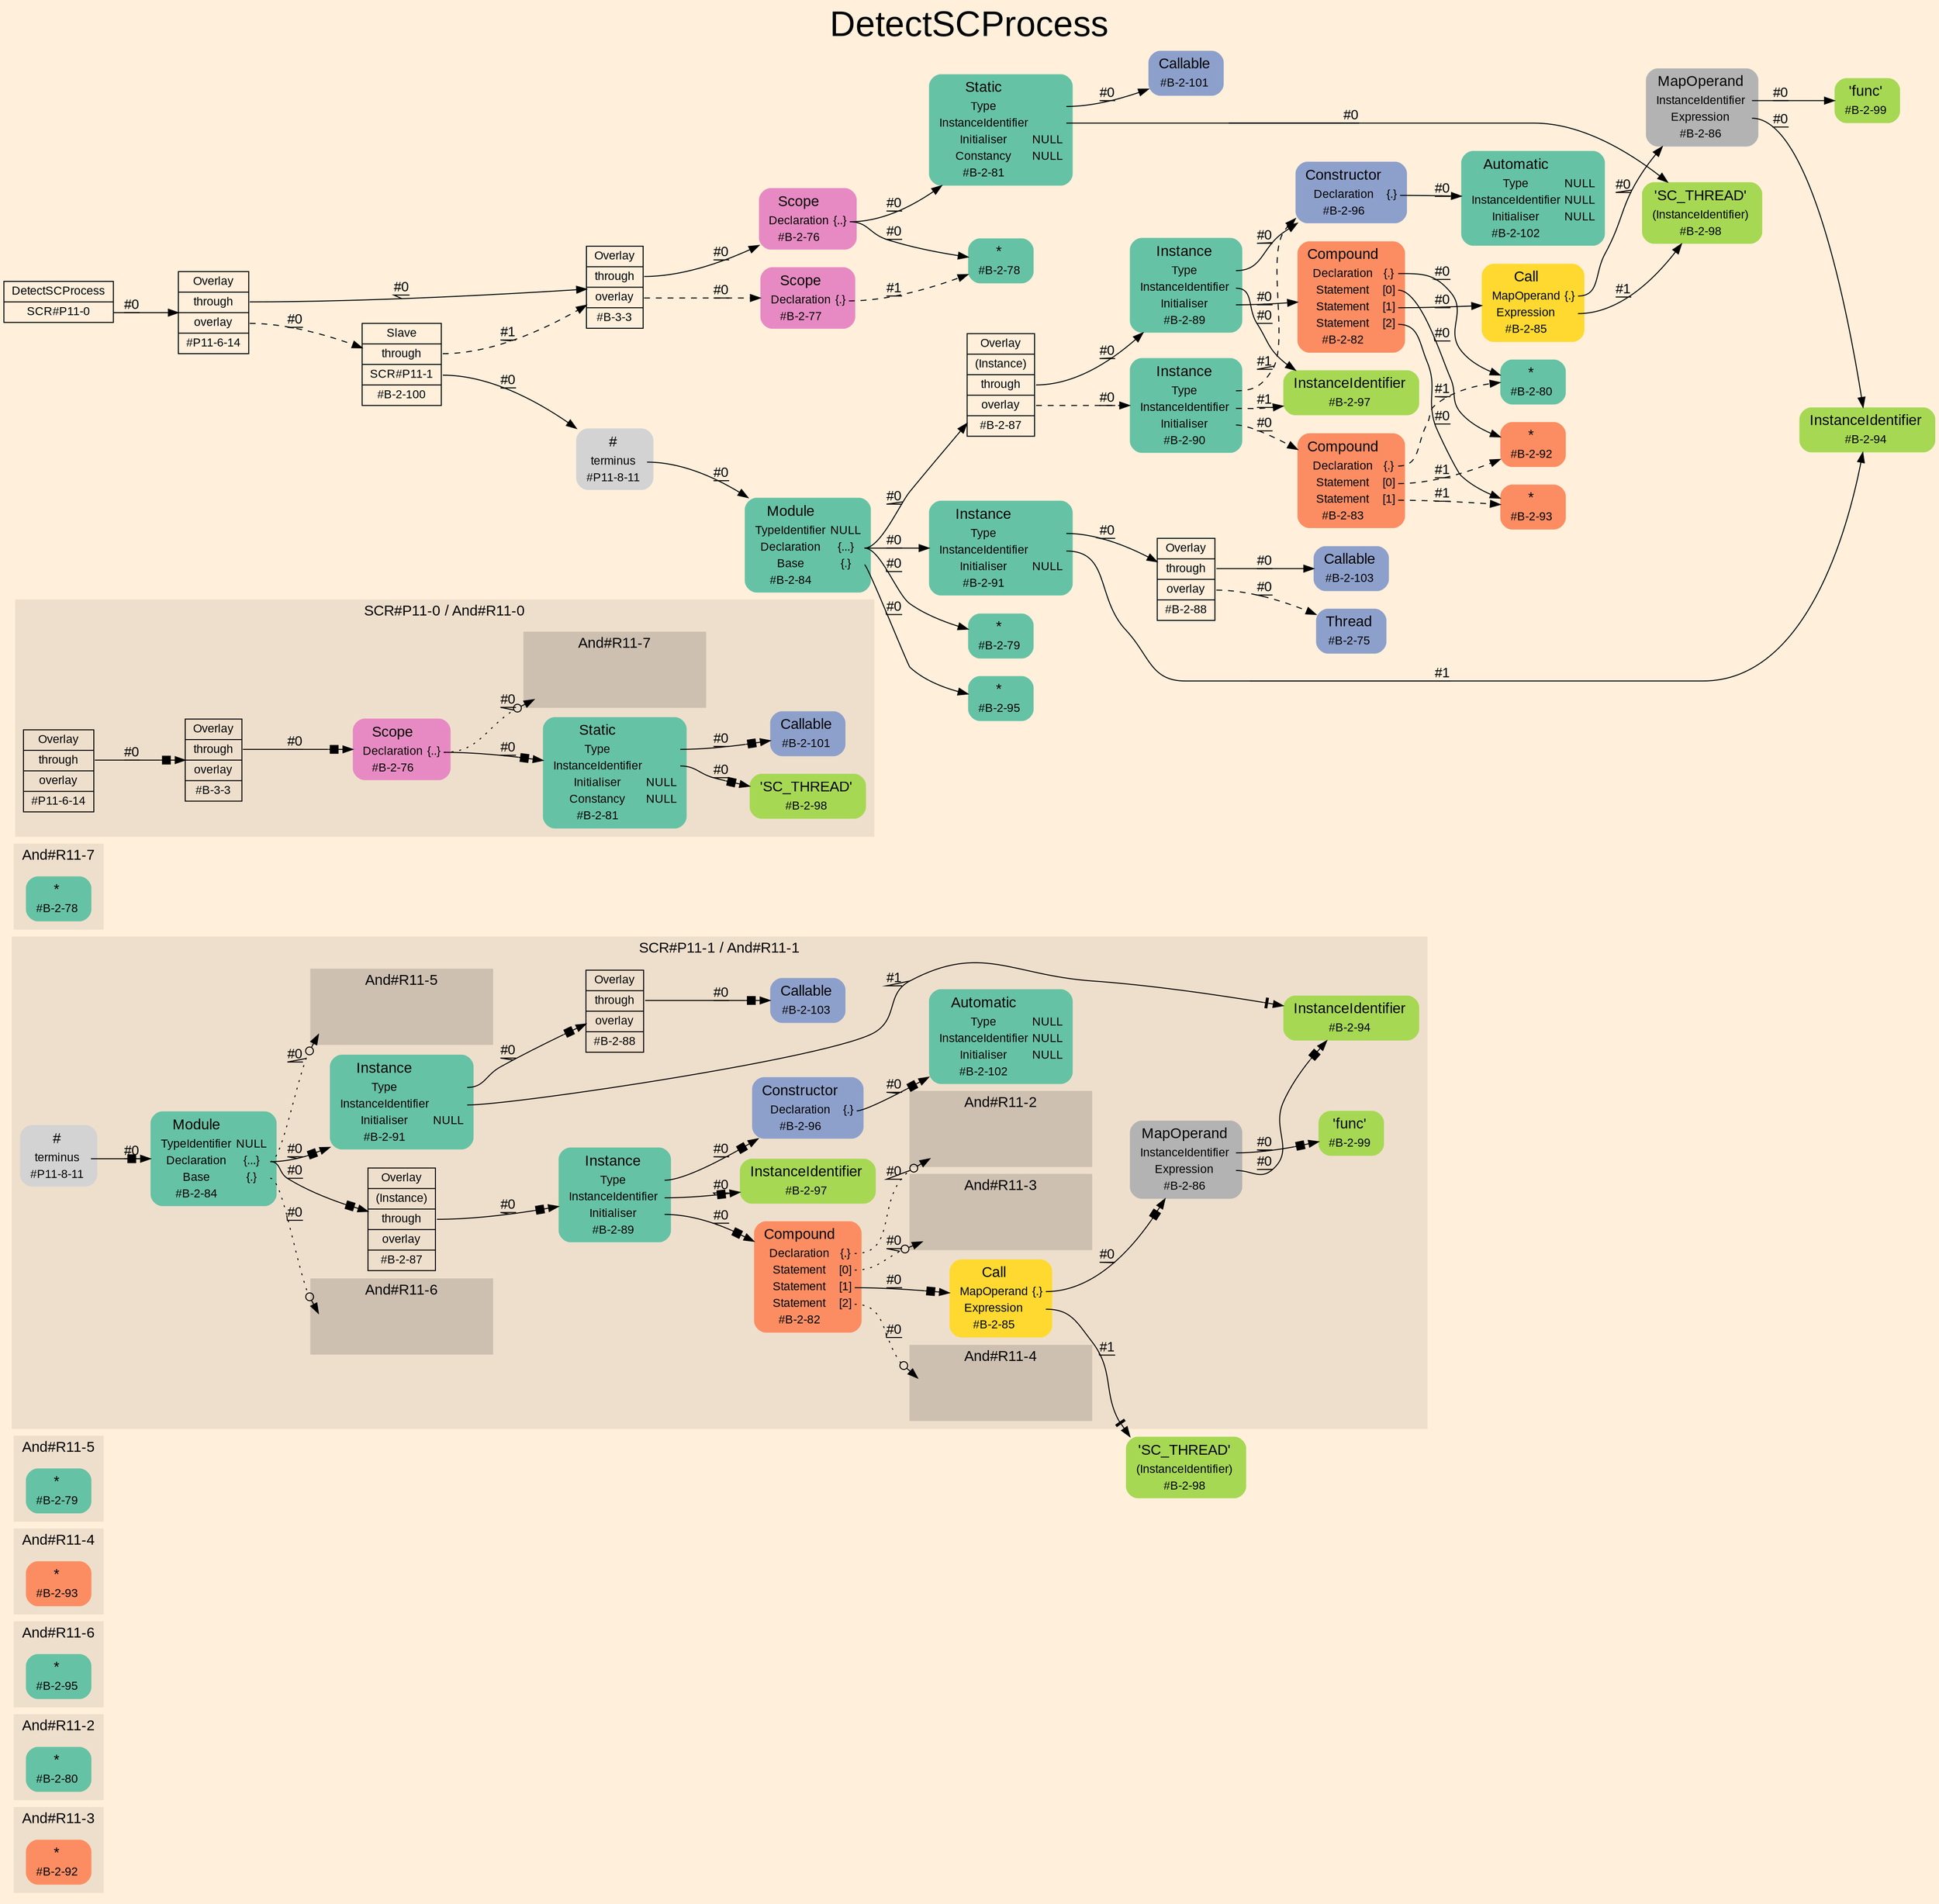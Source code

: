digraph "DetectSCProcess" {
label = "DetectSCProcess"
labelloc = t
fontsize = "36"
graph [
    rankdir = "LR"
    ranksep = 0.3
    bgcolor = antiquewhite1
    color = black
    fontcolor = black
    fontname = "Arial"
];
node [
    fontname = "Arial"
];
edge [
    fontname = "Arial"
];

// -------------------- figure And#R11-3 --------------------
subgraph "clusterAnd#R11-3" {
    label = "And#R11-3"
    style = "filled"
    color = antiquewhite2
    fontsize = "15"
    "And#R11-3 / #B-2-92" [
        shape = "plaintext"
        fillcolor = "/set28/2"
        label = <<TABLE BORDER="0" CELLBORDER="0" CELLSPACING="0">
         <TR><TD><FONT POINT-SIZE="15.0">*</FONT></TD><TD></TD></TR>
         <TR><TD>#B-2-92</TD><TD PORT="port0"></TD></TR>
        </TABLE>>
        style = "rounded,filled"
        fontsize = "12"
    ];
    
}


// -------------------- figure And#R11-2 --------------------
subgraph "clusterAnd#R11-2" {
    label = "And#R11-2"
    style = "filled"
    color = antiquewhite2
    fontsize = "15"
    "And#R11-2 / #B-2-80" [
        shape = "plaintext"
        fillcolor = "/set28/1"
        label = <<TABLE BORDER="0" CELLBORDER="0" CELLSPACING="0">
         <TR><TD><FONT POINT-SIZE="15.0">*</FONT></TD><TD></TD></TR>
         <TR><TD>#B-2-80</TD><TD PORT="port0"></TD></TR>
        </TABLE>>
        style = "rounded,filled"
        fontsize = "12"
    ];
    
}


// -------------------- figure And#R11-6 --------------------
subgraph "clusterAnd#R11-6" {
    label = "And#R11-6"
    style = "filled"
    color = antiquewhite2
    fontsize = "15"
    "And#R11-6 / #B-2-95" [
        shape = "plaintext"
        fillcolor = "/set28/1"
        label = <<TABLE BORDER="0" CELLBORDER="0" CELLSPACING="0">
         <TR><TD><FONT POINT-SIZE="15.0">*</FONT></TD><TD></TD></TR>
         <TR><TD>#B-2-95</TD><TD PORT="port0"></TD></TR>
        </TABLE>>
        style = "rounded,filled"
        fontsize = "12"
    ];
    
}


// -------------------- figure And#R11-4 --------------------
subgraph "clusterAnd#R11-4" {
    label = "And#R11-4"
    style = "filled"
    color = antiquewhite2
    fontsize = "15"
    "And#R11-4 / #B-2-93" [
        shape = "plaintext"
        fillcolor = "/set28/2"
        label = <<TABLE BORDER="0" CELLBORDER="0" CELLSPACING="0">
         <TR><TD><FONT POINT-SIZE="15.0">*</FONT></TD><TD></TD></TR>
         <TR><TD>#B-2-93</TD><TD PORT="port0"></TD></TR>
        </TABLE>>
        style = "rounded,filled"
        fontsize = "12"
    ];
    
}


// -------------------- figure And#R11-5 --------------------
subgraph "clusterAnd#R11-5" {
    label = "And#R11-5"
    style = "filled"
    color = antiquewhite2
    fontsize = "15"
    "And#R11-5 / #B-2-79" [
        shape = "plaintext"
        fillcolor = "/set28/1"
        label = <<TABLE BORDER="0" CELLBORDER="0" CELLSPACING="0">
         <TR><TD><FONT POINT-SIZE="15.0">*</FONT></TD><TD></TD></TR>
         <TR><TD>#B-2-79</TD><TD PORT="port0"></TD></TR>
        </TABLE>>
        style = "rounded,filled"
        fontsize = "12"
    ];
    
}


// -------------------- figure And#R11-1 --------------------
"And#R11-1 / #B-2-98" [
    shape = "plaintext"
    fillcolor = "/set28/5"
    label = <<TABLE BORDER="0" CELLBORDER="0" CELLSPACING="0">
     <TR><TD><FONT POINT-SIZE="15.0">'SC_THREAD'</FONT></TD><TD></TD></TR>
     <TR><TD>(InstanceIdentifier)</TD><TD PORT="port0"></TD></TR>
     <TR><TD>#B-2-98</TD><TD PORT="port1"></TD></TR>
    </TABLE>>
    style = "rounded,filled"
    fontsize = "12"
];

subgraph "clusterAnd#R11-1" {
    label = "SCR#P11-1 / And#R11-1"
    style = "filled"
    color = antiquewhite2
    fontsize = "15"
    "And#R11-1 / #B-2-103" [
        shape = "plaintext"
        fillcolor = "/set28/3"
        label = <<TABLE BORDER="0" CELLBORDER="0" CELLSPACING="0">
         <TR><TD><FONT POINT-SIZE="15.0">Callable</FONT></TD><TD></TD></TR>
         <TR><TD>#B-2-103</TD><TD PORT="port0"></TD></TR>
        </TABLE>>
        style = "rounded,filled"
        fontsize = "12"
    ];
    
    "And#R11-1 / #B-2-94" [
        shape = "plaintext"
        fillcolor = "/set28/5"
        label = <<TABLE BORDER="0" CELLBORDER="0" CELLSPACING="0">
         <TR><TD><FONT POINT-SIZE="15.0">InstanceIdentifier</FONT></TD><TD></TD></TR>
         <TR><TD>#B-2-94</TD><TD PORT="port0"></TD></TR>
        </TABLE>>
        style = "rounded,filled"
        fontsize = "12"
    ];
    
    "And#R11-1 / #B-2-96" [
        shape = "plaintext"
        fillcolor = "/set28/3"
        label = <<TABLE BORDER="0" CELLBORDER="0" CELLSPACING="0">
         <TR><TD><FONT POINT-SIZE="15.0">Constructor</FONT></TD><TD></TD></TR>
         <TR><TD>Declaration</TD><TD PORT="port0">{.}</TD></TR>
         <TR><TD>#B-2-96</TD><TD PORT="port1"></TD></TR>
        </TABLE>>
        style = "rounded,filled"
        fontsize = "12"
    ];
    
    "And#R11-1 / #B-2-87" [
        shape = "record"
        fillcolor = antiquewhite2
        label = "<fixed> Overlay | <port0> (Instance) | <port1> through | <port2> overlay | <port3> #B-2-87"
        style = "filled"
        fontsize = "12"
        color = black
        fontcolor = black
    ];
    
    "And#R11-1 / #B-2-99" [
        shape = "plaintext"
        fillcolor = "/set28/5"
        label = <<TABLE BORDER="0" CELLBORDER="0" CELLSPACING="0">
         <TR><TD><FONT POINT-SIZE="15.0">'func'</FONT></TD><TD></TD></TR>
         <TR><TD>#B-2-99</TD><TD PORT="port0"></TD></TR>
        </TABLE>>
        style = "rounded,filled"
        fontsize = "12"
    ];
    
    "And#R11-1 / #B-2-85" [
        shape = "plaintext"
        fillcolor = "/set28/6"
        label = <<TABLE BORDER="0" CELLBORDER="0" CELLSPACING="0">
         <TR><TD><FONT POINT-SIZE="15.0">Call</FONT></TD><TD></TD></TR>
         <TR><TD>MapOperand</TD><TD PORT="port0">{.}</TD></TR>
         <TR><TD>Expression</TD><TD PORT="port1"></TD></TR>
         <TR><TD>#B-2-85</TD><TD PORT="port2"></TD></TR>
        </TABLE>>
        style = "rounded,filled"
        fontsize = "12"
    ];
    
    "And#R11-1 / #P11-8-11" [
        shape = "plaintext"
        label = <<TABLE BORDER="0" CELLBORDER="0" CELLSPACING="0">
         <TR><TD><FONT POINT-SIZE="15.0">#</FONT></TD><TD></TD></TR>
         <TR><TD>terminus</TD><TD PORT="port0"></TD></TR>
         <TR><TD>#P11-8-11</TD><TD PORT="port1"></TD></TR>
        </TABLE>>
        style = "rounded,filled"
        fontsize = "12"
    ];
    
    "And#R11-1 / #B-2-89" [
        shape = "plaintext"
        fillcolor = "/set28/1"
        label = <<TABLE BORDER="0" CELLBORDER="0" CELLSPACING="0">
         <TR><TD><FONT POINT-SIZE="15.0">Instance</FONT></TD><TD></TD></TR>
         <TR><TD>Type</TD><TD PORT="port0"></TD></TR>
         <TR><TD>InstanceIdentifier</TD><TD PORT="port1"></TD></TR>
         <TR><TD>Initialiser</TD><TD PORT="port2"></TD></TR>
         <TR><TD>#B-2-89</TD><TD PORT="port3"></TD></TR>
        </TABLE>>
        style = "rounded,filled"
        fontsize = "12"
    ];
    
    "And#R11-1 / #B-2-91" [
        shape = "plaintext"
        fillcolor = "/set28/1"
        label = <<TABLE BORDER="0" CELLBORDER="0" CELLSPACING="0">
         <TR><TD><FONT POINT-SIZE="15.0">Instance</FONT></TD><TD></TD></TR>
         <TR><TD>Type</TD><TD PORT="port0"></TD></TR>
         <TR><TD>InstanceIdentifier</TD><TD PORT="port1"></TD></TR>
         <TR><TD>Initialiser</TD><TD PORT="port2">NULL</TD></TR>
         <TR><TD>#B-2-91</TD><TD PORT="port3"></TD></TR>
        </TABLE>>
        style = "rounded,filled"
        fontsize = "12"
    ];
    
    "And#R11-1 / #B-2-97" [
        shape = "plaintext"
        fillcolor = "/set28/5"
        label = <<TABLE BORDER="0" CELLBORDER="0" CELLSPACING="0">
         <TR><TD><FONT POINT-SIZE="15.0">InstanceIdentifier</FONT></TD><TD></TD></TR>
         <TR><TD>#B-2-97</TD><TD PORT="port0"></TD></TR>
        </TABLE>>
        style = "rounded,filled"
        fontsize = "12"
    ];
    
    "And#R11-1 / #B-2-102" [
        shape = "plaintext"
        fillcolor = "/set28/1"
        label = <<TABLE BORDER="0" CELLBORDER="0" CELLSPACING="0">
         <TR><TD><FONT POINT-SIZE="15.0">Automatic</FONT></TD><TD></TD></TR>
         <TR><TD>Type</TD><TD PORT="port0">NULL</TD></TR>
         <TR><TD>InstanceIdentifier</TD><TD PORT="port1">NULL</TD></TR>
         <TR><TD>Initialiser</TD><TD PORT="port2">NULL</TD></TR>
         <TR><TD>#B-2-102</TD><TD PORT="port3"></TD></TR>
        </TABLE>>
        style = "rounded,filled"
        fontsize = "12"
    ];
    
    "And#R11-1 / #B-2-88" [
        shape = "record"
        fillcolor = antiquewhite2
        label = "<fixed> Overlay | <port0> through | <port1> overlay | <port2> #B-2-88"
        style = "filled"
        fontsize = "12"
        color = black
        fontcolor = black
    ];
    
    "And#R11-1 / #B-2-86" [
        shape = "plaintext"
        fillcolor = "/set28/8"
        label = <<TABLE BORDER="0" CELLBORDER="0" CELLSPACING="0">
         <TR><TD><FONT POINT-SIZE="15.0">MapOperand</FONT></TD><TD></TD></TR>
         <TR><TD>InstanceIdentifier</TD><TD PORT="port0"></TD></TR>
         <TR><TD>Expression</TD><TD PORT="port1"></TD></TR>
         <TR><TD>#B-2-86</TD><TD PORT="port2"></TD></TR>
        </TABLE>>
        style = "rounded,filled"
        fontsize = "12"
    ];
    
    "And#R11-1 / #B-2-84" [
        shape = "plaintext"
        fillcolor = "/set28/1"
        label = <<TABLE BORDER="0" CELLBORDER="0" CELLSPACING="0">
         <TR><TD><FONT POINT-SIZE="15.0">Module</FONT></TD><TD></TD></TR>
         <TR><TD>TypeIdentifier</TD><TD PORT="port0">NULL</TD></TR>
         <TR><TD>Declaration</TD><TD PORT="port1">{...}</TD></TR>
         <TR><TD>Base</TD><TD PORT="port2">{.}</TD></TR>
         <TR><TD>#B-2-84</TD><TD PORT="port3"></TD></TR>
        </TABLE>>
        style = "rounded,filled"
        fontsize = "12"
    ];
    
    "And#R11-1 / #B-2-82" [
        shape = "plaintext"
        fillcolor = "/set28/2"
        label = <<TABLE BORDER="0" CELLBORDER="0" CELLSPACING="0">
         <TR><TD><FONT POINT-SIZE="15.0">Compound</FONT></TD><TD></TD></TR>
         <TR><TD>Declaration</TD><TD PORT="port0">{.}</TD></TR>
         <TR><TD>Statement</TD><TD PORT="port1">[0]</TD></TR>
         <TR><TD>Statement</TD><TD PORT="port2">[1]</TD></TR>
         <TR><TD>Statement</TD><TD PORT="port3">[2]</TD></TR>
         <TR><TD>#B-2-82</TD><TD PORT="port4"></TD></TR>
        </TABLE>>
        style = "rounded,filled"
        fontsize = "12"
    ];
    
    subgraph "clusterAnd#R11-1 / And#R11-5" {
        label = "And#R11-5"
        style = "filled"
        color = antiquewhite3
        fontsize = "15"
        "And#R11-1 / #0 / #B-2-79" [
            shape = "none"
            style = "invisible"
        ];
        
    }
    
    subgraph "clusterAnd#R11-1 / And#R11-4" {
        label = "And#R11-4"
        style = "filled"
        color = antiquewhite3
        fontsize = "15"
        "And#R11-1 / #0 / #B-2-93" [
            shape = "none"
            style = "invisible"
        ];
        
    }
    
    subgraph "clusterAnd#R11-1 / And#R11-6" {
        label = "And#R11-6"
        style = "filled"
        color = antiquewhite3
        fontsize = "15"
        "And#R11-1 / #0 / #B-2-95" [
            shape = "none"
            style = "invisible"
        ];
        
    }
    
    subgraph "clusterAnd#R11-1 / And#R11-2" {
        label = "And#R11-2"
        style = "filled"
        color = antiquewhite3
        fontsize = "15"
        "And#R11-1 / #0 / #B-2-80" [
            shape = "none"
            style = "invisible"
        ];
        
    }
    
    subgraph "clusterAnd#R11-1 / And#R11-3" {
        label = "And#R11-3"
        style = "filled"
        color = antiquewhite3
        fontsize = "15"
        "And#R11-1 / #0 / #B-2-92" [
            shape = "none"
            style = "invisible"
        ];
        
    }
    
}


// -------------------- figure And#R11-7 --------------------
subgraph "clusterAnd#R11-7" {
    label = "And#R11-7"
    style = "filled"
    color = antiquewhite2
    fontsize = "15"
    "And#R11-7 / #B-2-78" [
        shape = "plaintext"
        fillcolor = "/set28/1"
        label = <<TABLE BORDER="0" CELLBORDER="0" CELLSPACING="0">
         <TR><TD><FONT POINT-SIZE="15.0">*</FONT></TD><TD></TD></TR>
         <TR><TD>#B-2-78</TD><TD PORT="port0"></TD></TR>
        </TABLE>>
        style = "rounded,filled"
        fontsize = "12"
    ];
    
}


// -------------------- figure And#R11-0 --------------------
subgraph "clusterAnd#R11-0" {
    label = "SCR#P11-0 / And#R11-0"
    style = "filled"
    color = antiquewhite2
    fontsize = "15"
    "And#R11-0 / #B-2-98" [
        shape = "plaintext"
        fillcolor = "/set28/5"
        label = <<TABLE BORDER="0" CELLBORDER="0" CELLSPACING="0">
         <TR><TD><FONT POINT-SIZE="15.0">'SC_THREAD'</FONT></TD><TD></TD></TR>
         <TR><TD>#B-2-98</TD><TD PORT="port0"></TD></TR>
        </TABLE>>
        style = "rounded,filled"
        fontsize = "12"
    ];
    
    "And#R11-0 / #B-3-3" [
        shape = "record"
        fillcolor = antiquewhite2
        label = "<fixed> Overlay | <port0> through | <port1> overlay | <port2> #B-3-3"
        style = "filled"
        fontsize = "12"
        color = black
        fontcolor = black
    ];
    
    "And#R11-0 / #P11-6-14" [
        shape = "record"
        fillcolor = antiquewhite2
        label = "<fixed> Overlay | <port0> through | <port1> overlay | <port2> #P11-6-14"
        style = "filled"
        fontsize = "12"
        color = black
        fontcolor = black
    ];
    
    "And#R11-0 / #B-2-76" [
        shape = "plaintext"
        fillcolor = "/set28/4"
        label = <<TABLE BORDER="0" CELLBORDER="0" CELLSPACING="0">
         <TR><TD><FONT POINT-SIZE="15.0">Scope</FONT></TD><TD></TD></TR>
         <TR><TD>Declaration</TD><TD PORT="port0">{..}</TD></TR>
         <TR><TD>#B-2-76</TD><TD PORT="port1"></TD></TR>
        </TABLE>>
        style = "rounded,filled"
        fontsize = "12"
    ];
    
    "And#R11-0 / #B-2-81" [
        shape = "plaintext"
        fillcolor = "/set28/1"
        label = <<TABLE BORDER="0" CELLBORDER="0" CELLSPACING="0">
         <TR><TD><FONT POINT-SIZE="15.0">Static</FONT></TD><TD></TD></TR>
         <TR><TD>Type</TD><TD PORT="port0"></TD></TR>
         <TR><TD>InstanceIdentifier</TD><TD PORT="port1"></TD></TR>
         <TR><TD>Initialiser</TD><TD PORT="port2">NULL</TD></TR>
         <TR><TD>Constancy</TD><TD PORT="port3">NULL</TD></TR>
         <TR><TD>#B-2-81</TD><TD PORT="port4"></TD></TR>
        </TABLE>>
        style = "rounded,filled"
        fontsize = "12"
    ];
    
    "And#R11-0 / #B-2-101" [
        shape = "plaintext"
        fillcolor = "/set28/3"
        label = <<TABLE BORDER="0" CELLBORDER="0" CELLSPACING="0">
         <TR><TD><FONT POINT-SIZE="15.0">Callable</FONT></TD><TD></TD></TR>
         <TR><TD>#B-2-101</TD><TD PORT="port0"></TD></TR>
        </TABLE>>
        style = "rounded,filled"
        fontsize = "12"
    ];
    
    subgraph "clusterAnd#R11-0 / And#R11-7" {
        label = "And#R11-7"
        style = "filled"
        color = antiquewhite3
        fontsize = "15"
        "And#R11-0 / #0 / #B-2-78" [
            shape = "none"
            style = "invisible"
        ];
        
    }
    
}


// -------------------- transformation figure --------------------
"CR#P11-0" [
    shape = "record"
    fillcolor = antiquewhite1
    label = "<fixed> DetectSCProcess | <port0> SCR#P11-0"
    style = "filled"
    fontsize = "12"
    color = black
    fontcolor = black
];

"#P11-6-14" [
    shape = "record"
    fillcolor = antiquewhite1
    label = "<fixed> Overlay | <port0> through | <port1> overlay | <port2> #P11-6-14"
    style = "filled"
    fontsize = "12"
    color = black
    fontcolor = black
];

"#B-3-3" [
    shape = "record"
    fillcolor = antiquewhite1
    label = "<fixed> Overlay | <port0> through | <port1> overlay | <port2> #B-3-3"
    style = "filled"
    fontsize = "12"
    color = black
    fontcolor = black
];

"#B-2-76" [
    shape = "plaintext"
    fillcolor = "/set28/4"
    label = <<TABLE BORDER="0" CELLBORDER="0" CELLSPACING="0">
     <TR><TD><FONT POINT-SIZE="15.0">Scope</FONT></TD><TD></TD></TR>
     <TR><TD>Declaration</TD><TD PORT="port0">{..}</TD></TR>
     <TR><TD>#B-2-76</TD><TD PORT="port1"></TD></TR>
    </TABLE>>
    style = "rounded,filled"
    fontsize = "12"
];

"#B-2-78" [
    shape = "plaintext"
    fillcolor = "/set28/1"
    label = <<TABLE BORDER="0" CELLBORDER="0" CELLSPACING="0">
     <TR><TD><FONT POINT-SIZE="15.0">*</FONT></TD><TD></TD></TR>
     <TR><TD>#B-2-78</TD><TD PORT="port0"></TD></TR>
    </TABLE>>
    style = "rounded,filled"
    fontsize = "12"
];

"#B-2-81" [
    shape = "plaintext"
    fillcolor = "/set28/1"
    label = <<TABLE BORDER="0" CELLBORDER="0" CELLSPACING="0">
     <TR><TD><FONT POINT-SIZE="15.0">Static</FONT></TD><TD></TD></TR>
     <TR><TD>Type</TD><TD PORT="port0"></TD></TR>
     <TR><TD>InstanceIdentifier</TD><TD PORT="port1"></TD></TR>
     <TR><TD>Initialiser</TD><TD PORT="port2">NULL</TD></TR>
     <TR><TD>Constancy</TD><TD PORT="port3">NULL</TD></TR>
     <TR><TD>#B-2-81</TD><TD PORT="port4"></TD></TR>
    </TABLE>>
    style = "rounded,filled"
    fontsize = "12"
];

"#B-2-101" [
    shape = "plaintext"
    fillcolor = "/set28/3"
    label = <<TABLE BORDER="0" CELLBORDER="0" CELLSPACING="0">
     <TR><TD><FONT POINT-SIZE="15.0">Callable</FONT></TD><TD></TD></TR>
     <TR><TD>#B-2-101</TD><TD PORT="port0"></TD></TR>
    </TABLE>>
    style = "rounded,filled"
    fontsize = "12"
];

"#B-2-98" [
    shape = "plaintext"
    fillcolor = "/set28/5"
    label = <<TABLE BORDER="0" CELLBORDER="0" CELLSPACING="0">
     <TR><TD><FONT POINT-SIZE="15.0">'SC_THREAD'</FONT></TD><TD></TD></TR>
     <TR><TD>(InstanceIdentifier)</TD><TD PORT="port0"></TD></TR>
     <TR><TD>#B-2-98</TD><TD PORT="port1"></TD></TR>
    </TABLE>>
    style = "rounded,filled"
    fontsize = "12"
];

"#B-2-77" [
    shape = "plaintext"
    fillcolor = "/set28/4"
    label = <<TABLE BORDER="0" CELLBORDER="0" CELLSPACING="0">
     <TR><TD><FONT POINT-SIZE="15.0">Scope</FONT></TD><TD></TD></TR>
     <TR><TD>Declaration</TD><TD PORT="port0">{.}</TD></TR>
     <TR><TD>#B-2-77</TD><TD PORT="port1"></TD></TR>
    </TABLE>>
    style = "rounded,filled"
    fontsize = "12"
];

"#B-2-100" [
    shape = "record"
    fillcolor = antiquewhite1
    label = "<fixed> Slave | <port0> through | <port1> SCR#P11-1 | <port2> #B-2-100"
    style = "filled"
    fontsize = "12"
    color = black
    fontcolor = black
];

"#P11-8-11" [
    shape = "plaintext"
    label = <<TABLE BORDER="0" CELLBORDER="0" CELLSPACING="0">
     <TR><TD><FONT POINT-SIZE="15.0">#</FONT></TD><TD></TD></TR>
     <TR><TD>terminus</TD><TD PORT="port0"></TD></TR>
     <TR><TD>#P11-8-11</TD><TD PORT="port1"></TD></TR>
    </TABLE>>
    style = "rounded,filled"
    fontsize = "12"
];

"#B-2-84" [
    shape = "plaintext"
    fillcolor = "/set28/1"
    label = <<TABLE BORDER="0" CELLBORDER="0" CELLSPACING="0">
     <TR><TD><FONT POINT-SIZE="15.0">Module</FONT></TD><TD></TD></TR>
     <TR><TD>TypeIdentifier</TD><TD PORT="port0">NULL</TD></TR>
     <TR><TD>Declaration</TD><TD PORT="port1">{...}</TD></TR>
     <TR><TD>Base</TD><TD PORT="port2">{.}</TD></TR>
     <TR><TD>#B-2-84</TD><TD PORT="port3"></TD></TR>
    </TABLE>>
    style = "rounded,filled"
    fontsize = "12"
];

"#B-2-87" [
    shape = "record"
    fillcolor = antiquewhite1
    label = "<fixed> Overlay | <port0> (Instance) | <port1> through | <port2> overlay | <port3> #B-2-87"
    style = "filled"
    fontsize = "12"
    color = black
    fontcolor = black
];

"#B-2-89" [
    shape = "plaintext"
    fillcolor = "/set28/1"
    label = <<TABLE BORDER="0" CELLBORDER="0" CELLSPACING="0">
     <TR><TD><FONT POINT-SIZE="15.0">Instance</FONT></TD><TD></TD></TR>
     <TR><TD>Type</TD><TD PORT="port0"></TD></TR>
     <TR><TD>InstanceIdentifier</TD><TD PORT="port1"></TD></TR>
     <TR><TD>Initialiser</TD><TD PORT="port2"></TD></TR>
     <TR><TD>#B-2-89</TD><TD PORT="port3"></TD></TR>
    </TABLE>>
    style = "rounded,filled"
    fontsize = "12"
];

"#B-2-96" [
    shape = "plaintext"
    fillcolor = "/set28/3"
    label = <<TABLE BORDER="0" CELLBORDER="0" CELLSPACING="0">
     <TR><TD><FONT POINT-SIZE="15.0">Constructor</FONT></TD><TD></TD></TR>
     <TR><TD>Declaration</TD><TD PORT="port0">{.}</TD></TR>
     <TR><TD>#B-2-96</TD><TD PORT="port1"></TD></TR>
    </TABLE>>
    style = "rounded,filled"
    fontsize = "12"
];

"#B-2-102" [
    shape = "plaintext"
    fillcolor = "/set28/1"
    label = <<TABLE BORDER="0" CELLBORDER="0" CELLSPACING="0">
     <TR><TD><FONT POINT-SIZE="15.0">Automatic</FONT></TD><TD></TD></TR>
     <TR><TD>Type</TD><TD PORT="port0">NULL</TD></TR>
     <TR><TD>InstanceIdentifier</TD><TD PORT="port1">NULL</TD></TR>
     <TR><TD>Initialiser</TD><TD PORT="port2">NULL</TD></TR>
     <TR><TD>#B-2-102</TD><TD PORT="port3"></TD></TR>
    </TABLE>>
    style = "rounded,filled"
    fontsize = "12"
];

"#B-2-97" [
    shape = "plaintext"
    fillcolor = "/set28/5"
    label = <<TABLE BORDER="0" CELLBORDER="0" CELLSPACING="0">
     <TR><TD><FONT POINT-SIZE="15.0">InstanceIdentifier</FONT></TD><TD></TD></TR>
     <TR><TD>#B-2-97</TD><TD PORT="port0"></TD></TR>
    </TABLE>>
    style = "rounded,filled"
    fontsize = "12"
];

"#B-2-82" [
    shape = "plaintext"
    fillcolor = "/set28/2"
    label = <<TABLE BORDER="0" CELLBORDER="0" CELLSPACING="0">
     <TR><TD><FONT POINT-SIZE="15.0">Compound</FONT></TD><TD></TD></TR>
     <TR><TD>Declaration</TD><TD PORT="port0">{.}</TD></TR>
     <TR><TD>Statement</TD><TD PORT="port1">[0]</TD></TR>
     <TR><TD>Statement</TD><TD PORT="port2">[1]</TD></TR>
     <TR><TD>Statement</TD><TD PORT="port3">[2]</TD></TR>
     <TR><TD>#B-2-82</TD><TD PORT="port4"></TD></TR>
    </TABLE>>
    style = "rounded,filled"
    fontsize = "12"
];

"#B-2-80" [
    shape = "plaintext"
    fillcolor = "/set28/1"
    label = <<TABLE BORDER="0" CELLBORDER="0" CELLSPACING="0">
     <TR><TD><FONT POINT-SIZE="15.0">*</FONT></TD><TD></TD></TR>
     <TR><TD>#B-2-80</TD><TD PORT="port0"></TD></TR>
    </TABLE>>
    style = "rounded,filled"
    fontsize = "12"
];

"#B-2-92" [
    shape = "plaintext"
    fillcolor = "/set28/2"
    label = <<TABLE BORDER="0" CELLBORDER="0" CELLSPACING="0">
     <TR><TD><FONT POINT-SIZE="15.0">*</FONT></TD><TD></TD></TR>
     <TR><TD>#B-2-92</TD><TD PORT="port0"></TD></TR>
    </TABLE>>
    style = "rounded,filled"
    fontsize = "12"
];

"#B-2-85" [
    shape = "plaintext"
    fillcolor = "/set28/6"
    label = <<TABLE BORDER="0" CELLBORDER="0" CELLSPACING="0">
     <TR><TD><FONT POINT-SIZE="15.0">Call</FONT></TD><TD></TD></TR>
     <TR><TD>MapOperand</TD><TD PORT="port0">{.}</TD></TR>
     <TR><TD>Expression</TD><TD PORT="port1"></TD></TR>
     <TR><TD>#B-2-85</TD><TD PORT="port2"></TD></TR>
    </TABLE>>
    style = "rounded,filled"
    fontsize = "12"
];

"#B-2-86" [
    shape = "plaintext"
    fillcolor = "/set28/8"
    label = <<TABLE BORDER="0" CELLBORDER="0" CELLSPACING="0">
     <TR><TD><FONT POINT-SIZE="15.0">MapOperand</FONT></TD><TD></TD></TR>
     <TR><TD>InstanceIdentifier</TD><TD PORT="port0"></TD></TR>
     <TR><TD>Expression</TD><TD PORT="port1"></TD></TR>
     <TR><TD>#B-2-86</TD><TD PORT="port2"></TD></TR>
    </TABLE>>
    style = "rounded,filled"
    fontsize = "12"
];

"#B-2-99" [
    shape = "plaintext"
    fillcolor = "/set28/5"
    label = <<TABLE BORDER="0" CELLBORDER="0" CELLSPACING="0">
     <TR><TD><FONT POINT-SIZE="15.0">'func'</FONT></TD><TD></TD></TR>
     <TR><TD>#B-2-99</TD><TD PORT="port0"></TD></TR>
    </TABLE>>
    style = "rounded,filled"
    fontsize = "12"
];

"#B-2-94" [
    shape = "plaintext"
    fillcolor = "/set28/5"
    label = <<TABLE BORDER="0" CELLBORDER="0" CELLSPACING="0">
     <TR><TD><FONT POINT-SIZE="15.0">InstanceIdentifier</FONT></TD><TD></TD></TR>
     <TR><TD>#B-2-94</TD><TD PORT="port0"></TD></TR>
    </TABLE>>
    style = "rounded,filled"
    fontsize = "12"
];

"#B-2-93" [
    shape = "plaintext"
    fillcolor = "/set28/2"
    label = <<TABLE BORDER="0" CELLBORDER="0" CELLSPACING="0">
     <TR><TD><FONT POINT-SIZE="15.0">*</FONT></TD><TD></TD></TR>
     <TR><TD>#B-2-93</TD><TD PORT="port0"></TD></TR>
    </TABLE>>
    style = "rounded,filled"
    fontsize = "12"
];

"#B-2-90" [
    shape = "plaintext"
    fillcolor = "/set28/1"
    label = <<TABLE BORDER="0" CELLBORDER="0" CELLSPACING="0">
     <TR><TD><FONT POINT-SIZE="15.0">Instance</FONT></TD><TD></TD></TR>
     <TR><TD>Type</TD><TD PORT="port0"></TD></TR>
     <TR><TD>InstanceIdentifier</TD><TD PORT="port1"></TD></TR>
     <TR><TD>Initialiser</TD><TD PORT="port2"></TD></TR>
     <TR><TD>#B-2-90</TD><TD PORT="port3"></TD></TR>
    </TABLE>>
    style = "rounded,filled"
    fontsize = "12"
];

"#B-2-83" [
    shape = "plaintext"
    fillcolor = "/set28/2"
    label = <<TABLE BORDER="0" CELLBORDER="0" CELLSPACING="0">
     <TR><TD><FONT POINT-SIZE="15.0">Compound</FONT></TD><TD></TD></TR>
     <TR><TD>Declaration</TD><TD PORT="port0">{.}</TD></TR>
     <TR><TD>Statement</TD><TD PORT="port1">[0]</TD></TR>
     <TR><TD>Statement</TD><TD PORT="port2">[1]</TD></TR>
     <TR><TD>#B-2-83</TD><TD PORT="port3"></TD></TR>
    </TABLE>>
    style = "rounded,filled"
    fontsize = "12"
];

"#B-2-91" [
    shape = "plaintext"
    fillcolor = "/set28/1"
    label = <<TABLE BORDER="0" CELLBORDER="0" CELLSPACING="0">
     <TR><TD><FONT POINT-SIZE="15.0">Instance</FONT></TD><TD></TD></TR>
     <TR><TD>Type</TD><TD PORT="port0"></TD></TR>
     <TR><TD>InstanceIdentifier</TD><TD PORT="port1"></TD></TR>
     <TR><TD>Initialiser</TD><TD PORT="port2">NULL</TD></TR>
     <TR><TD>#B-2-91</TD><TD PORT="port3"></TD></TR>
    </TABLE>>
    style = "rounded,filled"
    fontsize = "12"
];

"#B-2-88" [
    shape = "record"
    fillcolor = antiquewhite1
    label = "<fixed> Overlay | <port0> through | <port1> overlay | <port2> #B-2-88"
    style = "filled"
    fontsize = "12"
    color = black
    fontcolor = black
];

"#B-2-103" [
    shape = "plaintext"
    fillcolor = "/set28/3"
    label = <<TABLE BORDER="0" CELLBORDER="0" CELLSPACING="0">
     <TR><TD><FONT POINT-SIZE="15.0">Callable</FONT></TD><TD></TD></TR>
     <TR><TD>#B-2-103</TD><TD PORT="port0"></TD></TR>
    </TABLE>>
    style = "rounded,filled"
    fontsize = "12"
];

"#B-2-75" [
    shape = "plaintext"
    fillcolor = "/set28/3"
    label = <<TABLE BORDER="0" CELLBORDER="0" CELLSPACING="0">
     <TR><TD><FONT POINT-SIZE="15.0">Thread</FONT></TD><TD></TD></TR>
     <TR><TD>#B-2-75</TD><TD PORT="port0"></TD></TR>
    </TABLE>>
    style = "rounded,filled"
    fontsize = "12"
];

"#B-2-79" [
    shape = "plaintext"
    fillcolor = "/set28/1"
    label = <<TABLE BORDER="0" CELLBORDER="0" CELLSPACING="0">
     <TR><TD><FONT POINT-SIZE="15.0">*</FONT></TD><TD></TD></TR>
     <TR><TD>#B-2-79</TD><TD PORT="port0"></TD></TR>
    </TABLE>>
    style = "rounded,filled"
    fontsize = "12"
];

"#B-2-95" [
    shape = "plaintext"
    fillcolor = "/set28/1"
    label = <<TABLE BORDER="0" CELLBORDER="0" CELLSPACING="0">
     <TR><TD><FONT POINT-SIZE="15.0">*</FONT></TD><TD></TD></TR>
     <TR><TD>#B-2-95</TD><TD PORT="port0"></TD></TR>
    </TABLE>>
    style = "rounded,filled"
    fontsize = "12"
];


// -------------------- links --------------------
// links for block CR#P11-0
"CR#P11-0":port0 -> "#P11-6-14" [
    style="solid"
    label = "#0"
    decorate = true
    color = black
    fontcolor = black
];

// links for block #P11-6-14
"#P11-6-14":port0 -> "#B-3-3" [
    style="solid"
    label = "#0"
    decorate = true
    color = black
    fontcolor = black
];

"#P11-6-14":port1 -> "#B-2-100" [
    style="dashed"
    label = "#0"
    decorate = true
    color = black
    fontcolor = black
];

// links for block #B-3-3
"#B-3-3":port0 -> "#B-2-76" [
    style="solid"
    label = "#0"
    decorate = true
    color = black
    fontcolor = black
];

"#B-3-3":port1 -> "#B-2-77" [
    style="dashed"
    label = "#0"
    decorate = true
    color = black
    fontcolor = black
];

// links for block #B-2-76
"#B-2-76":port0 -> "#B-2-78" [
    style="solid"
    label = "#0"
    decorate = true
    color = black
    fontcolor = black
];

"#B-2-76":port0 -> "#B-2-81" [
    style="solid"
    label = "#0"
    decorate = true
    color = black
    fontcolor = black
];

// links for block #B-2-78
// links for block #B-2-81
"#B-2-81":port0 -> "#B-2-101" [
    style="solid"
    label = "#0"
    decorate = true
    color = black
    fontcolor = black
];

"#B-2-81":port1 -> "#B-2-98" [
    style="solid"
    label = "#0"
    decorate = true
    color = black
    fontcolor = black
];

// links for block #B-2-101
// links for block #B-2-98
// links for block #B-2-77
"#B-2-77":port0 -> "#B-2-78" [
    style="dashed"
    label = "#1"
    decorate = true
    color = black
    fontcolor = black
];

// links for block #B-2-100
"#B-2-100":port0 -> "#B-3-3" [
    style="dashed"
    label = "#1"
    decorate = true
    color = black
    fontcolor = black
];

"#B-2-100":port1 -> "#P11-8-11" [
    style="solid"
    label = "#0"
    decorate = true
    color = black
    fontcolor = black
];

// links for block #P11-8-11
"#P11-8-11":port0 -> "#B-2-84" [
    style="solid"
    label = "#0"
    decorate = true
    color = black
    fontcolor = black
];

// links for block #B-2-84
"#B-2-84":port1 -> "#B-2-87" [
    style="solid"
    label = "#0"
    decorate = true
    color = black
    fontcolor = black
];

"#B-2-84":port1 -> "#B-2-91" [
    style="solid"
    label = "#0"
    decorate = true
    color = black
    fontcolor = black
];

"#B-2-84":port1 -> "#B-2-79" [
    style="solid"
    label = "#0"
    decorate = true
    color = black
    fontcolor = black
];

"#B-2-84":port2 -> "#B-2-95" [
    style="solid"
    label = "#0"
    decorate = true
    color = black
    fontcolor = black
];

// links for block #B-2-87
"#B-2-87":port1 -> "#B-2-89" [
    style="solid"
    label = "#0"
    decorate = true
    color = black
    fontcolor = black
];

"#B-2-87":port2 -> "#B-2-90" [
    style="dashed"
    label = "#0"
    decorate = true
    color = black
    fontcolor = black
];

// links for block #B-2-89
"#B-2-89":port0 -> "#B-2-96" [
    style="solid"
    label = "#0"
    decorate = true
    color = black
    fontcolor = black
];

"#B-2-89":port1 -> "#B-2-97" [
    style="solid"
    label = "#0"
    decorate = true
    color = black
    fontcolor = black
];

"#B-2-89":port2 -> "#B-2-82" [
    style="solid"
    label = "#0"
    decorate = true
    color = black
    fontcolor = black
];

// links for block #B-2-96
"#B-2-96":port0 -> "#B-2-102" [
    style="solid"
    label = "#0"
    decorate = true
    color = black
    fontcolor = black
];

// links for block #B-2-102
// links for block #B-2-97
// links for block #B-2-82
"#B-2-82":port0 -> "#B-2-80" [
    style="solid"
    label = "#0"
    decorate = true
    color = black
    fontcolor = black
];

"#B-2-82":port1 -> "#B-2-92" [
    style="solid"
    label = "#0"
    decorate = true
    color = black
    fontcolor = black
];

"#B-2-82":port2 -> "#B-2-85" [
    style="solid"
    label = "#0"
    decorate = true
    color = black
    fontcolor = black
];

"#B-2-82":port3 -> "#B-2-93" [
    style="solid"
    label = "#0"
    decorate = true
    color = black
    fontcolor = black
];

// links for block #B-2-80
// links for block #B-2-92
// links for block #B-2-85
"#B-2-85":port0 -> "#B-2-86" [
    style="solid"
    label = "#0"
    decorate = true
    color = black
    fontcolor = black
];

"#B-2-85":port1 -> "#B-2-98" [
    style="solid"
    label = "#1"
    decorate = true
    color = black
    fontcolor = black
];

// links for block #B-2-86
"#B-2-86":port0 -> "#B-2-99" [
    style="solid"
    label = "#0"
    decorate = true
    color = black
    fontcolor = black
];

"#B-2-86":port1 -> "#B-2-94" [
    style="solid"
    label = "#0"
    decorate = true
    color = black
    fontcolor = black
];

// links for block #B-2-99
// links for block #B-2-94
// links for block #B-2-93
// links for block #B-2-90
"#B-2-90":port0 -> "#B-2-96" [
    style="dashed"
    label = "#1"
    decorate = true
    color = black
    fontcolor = black
];

"#B-2-90":port1 -> "#B-2-97" [
    style="dashed"
    label = "#1"
    decorate = true
    color = black
    fontcolor = black
];

"#B-2-90":port2 -> "#B-2-83" [
    style="dashed"
    label = "#0"
    decorate = true
    color = black
    fontcolor = black
];

// links for block #B-2-83
"#B-2-83":port0 -> "#B-2-80" [
    style="dashed"
    label = "#1"
    decorate = true
    color = black
    fontcolor = black
];

"#B-2-83":port1 -> "#B-2-92" [
    style="dashed"
    label = "#1"
    decorate = true
    color = black
    fontcolor = black
];

"#B-2-83":port2 -> "#B-2-93" [
    style="dashed"
    label = "#1"
    decorate = true
    color = black
    fontcolor = black
];

// links for block #B-2-91
"#B-2-91":port0 -> "#B-2-88" [
    style="solid"
    label = "#0"
    decorate = true
    color = black
    fontcolor = black
];

"#B-2-91":port1 -> "#B-2-94" [
    style="solid"
    label = "#1"
    decorate = true
    color = black
    fontcolor = black
];

// links for block #B-2-88
"#B-2-88":port0 -> "#B-2-103" [
    style="solid"
    label = "#0"
    decorate = true
    color = black
    fontcolor = black
];

"#B-2-88":port1 -> "#B-2-75" [
    style="dashed"
    label = "#0"
    decorate = true
    color = black
    fontcolor = black
];

// links for block #B-2-103
// links for block #B-2-75
// links for block #B-2-79
// links for block #B-2-95
// links for block And#R11-0 / #B-2-98
// links for block And#R11-0 / #B-3-3
"And#R11-0 / #B-3-3":port0 -> "And#R11-0 / #B-2-76" [
    style="solid"
    arrowhead="normalnonebox"
    label = "#0"
    decorate = true
    color = black
    fontcolor = black
];

// links for block And#R11-0 / #P11-6-14
"And#R11-0 / #P11-6-14":port0 -> "And#R11-0 / #B-3-3" [
    style="solid"
    arrowhead="normalnonebox"
    label = "#0"
    decorate = true
    color = black
    fontcolor = black
];

// links for block And#R11-0 / #B-2-76
"And#R11-0 / #B-2-76":port0 -> "And#R11-0 / #0 / #B-2-78" [
    style="dotted"
    arrowhead="normalnoneodot"
    label = "#0"
    decorate = true
    color = black
    fontcolor = black
];

"And#R11-0 / #B-2-76":port0 -> "And#R11-0 / #B-2-81" [
    style="solid"
    arrowhead="normalnonebox"
    label = "#0"
    decorate = true
    color = black
    fontcolor = black
];

// links for block And#R11-0 / #B-2-81
"And#R11-0 / #B-2-81":port0 -> "And#R11-0 / #B-2-101" [
    style="solid"
    arrowhead="normalnonebox"
    label = "#0"
    decorate = true
    color = black
    fontcolor = black
];

"And#R11-0 / #B-2-81":port1 -> "And#R11-0 / #B-2-98" [
    style="solid"
    arrowhead="normalnonebox"
    label = "#0"
    decorate = true
    color = black
    fontcolor = black
];

// links for block And#R11-0 / #B-2-101
// links for block And#R11-0 / #0 / #B-2-78
// links for block And#R11-7 / #B-2-78
// links for block And#R11-1 / #B-2-98
// links for block And#R11-1 / #B-2-103
// links for block And#R11-1 / #B-2-94
// links for block And#R11-1 / #B-2-96
"And#R11-1 / #B-2-96":port0 -> "And#R11-1 / #B-2-102" [
    style="solid"
    arrowhead="normalnonebox"
    label = "#0"
    decorate = true
    color = black
    fontcolor = black
];

// links for block And#R11-1 / #B-2-87
"And#R11-1 / #B-2-87":port1 -> "And#R11-1 / #B-2-89" [
    style="solid"
    arrowhead="normalnonebox"
    label = "#0"
    decorate = true
    color = black
    fontcolor = black
];

// links for block And#R11-1 / #B-2-99
// links for block And#R11-1 / #B-2-85
"And#R11-1 / #B-2-85":port0 -> "And#R11-1 / #B-2-86" [
    style="solid"
    arrowhead="normalnonebox"
    label = "#0"
    decorate = true
    color = black
    fontcolor = black
];

"And#R11-1 / #B-2-85":port1 -> "And#R11-1 / #B-2-98" [
    style="solid"
    arrowhead="normalnonetee"
    label = "#1"
    decorate = true
    color = black
    fontcolor = black
];

// links for block And#R11-1 / #P11-8-11
"And#R11-1 / #P11-8-11":port0 -> "And#R11-1 / #B-2-84" [
    style="solid"
    arrowhead="normalnonebox"
    label = "#0"
    decorate = true
    color = black
    fontcolor = black
];

// links for block And#R11-1 / #B-2-89
"And#R11-1 / #B-2-89":port0 -> "And#R11-1 / #B-2-96" [
    style="solid"
    arrowhead="normalnonebox"
    label = "#0"
    decorate = true
    color = black
    fontcolor = black
];

"And#R11-1 / #B-2-89":port1 -> "And#R11-1 / #B-2-97" [
    style="solid"
    arrowhead="normalnonebox"
    label = "#0"
    decorate = true
    color = black
    fontcolor = black
];

"And#R11-1 / #B-2-89":port2 -> "And#R11-1 / #B-2-82" [
    style="solid"
    arrowhead="normalnonebox"
    label = "#0"
    decorate = true
    color = black
    fontcolor = black
];

// links for block And#R11-1 / #B-2-91
"And#R11-1 / #B-2-91":port0 -> "And#R11-1 / #B-2-88" [
    style="solid"
    arrowhead="normalnonebox"
    label = "#0"
    decorate = true
    color = black
    fontcolor = black
];

"And#R11-1 / #B-2-91":port1 -> "And#R11-1 / #B-2-94" [
    style="solid"
    arrowhead="normalnonetee"
    label = "#1"
    decorate = true
    color = black
    fontcolor = black
];

// links for block And#R11-1 / #B-2-97
// links for block And#R11-1 / #B-2-102
// links for block And#R11-1 / #B-2-88
"And#R11-1 / #B-2-88":port0 -> "And#R11-1 / #B-2-103" [
    style="solid"
    arrowhead="normalnonebox"
    label = "#0"
    decorate = true
    color = black
    fontcolor = black
];

// links for block And#R11-1 / #B-2-86
"And#R11-1 / #B-2-86":port0 -> "And#R11-1 / #B-2-99" [
    style="solid"
    arrowhead="normalnonebox"
    label = "#0"
    decorate = true
    color = black
    fontcolor = black
];

"And#R11-1 / #B-2-86":port1 -> "And#R11-1 / #B-2-94" [
    style="solid"
    arrowhead="normalnonebox"
    label = "#0"
    decorate = true
    color = black
    fontcolor = black
];

// links for block And#R11-1 / #B-2-84
"And#R11-1 / #B-2-84":port1 -> "And#R11-1 / #B-2-87" [
    style="solid"
    arrowhead="normalnonebox"
    label = "#0"
    decorate = true
    color = black
    fontcolor = black
];

"And#R11-1 / #B-2-84":port1 -> "And#R11-1 / #B-2-91" [
    style="solid"
    arrowhead="normalnonebox"
    label = "#0"
    decorate = true
    color = black
    fontcolor = black
];

"And#R11-1 / #B-2-84":port1 -> "And#R11-1 / #0 / #B-2-79" [
    style="dotted"
    arrowhead="normalnoneodot"
    label = "#0"
    decorate = true
    color = black
    fontcolor = black
];

"And#R11-1 / #B-2-84":port2 -> "And#R11-1 / #0 / #B-2-95" [
    style="dotted"
    arrowhead="normalnoneodot"
    label = "#0"
    decorate = true
    color = black
    fontcolor = black
];

// links for block And#R11-1 / #B-2-82
"And#R11-1 / #B-2-82":port0 -> "And#R11-1 / #0 / #B-2-80" [
    style="dotted"
    arrowhead="normalnoneodot"
    label = "#0"
    decorate = true
    color = black
    fontcolor = black
];

"And#R11-1 / #B-2-82":port1 -> "And#R11-1 / #0 / #B-2-92" [
    style="dotted"
    arrowhead="normalnoneodot"
    label = "#0"
    decorate = true
    color = black
    fontcolor = black
];

"And#R11-1 / #B-2-82":port2 -> "And#R11-1 / #B-2-85" [
    style="solid"
    arrowhead="normalnonebox"
    label = "#0"
    decorate = true
    color = black
    fontcolor = black
];

"And#R11-1 / #B-2-82":port3 -> "And#R11-1 / #0 / #B-2-93" [
    style="dotted"
    arrowhead="normalnoneodot"
    label = "#0"
    decorate = true
    color = black
    fontcolor = black
];

// links for block And#R11-1 / #0 / #B-2-79
// links for block And#R11-1 / #0 / #B-2-93
// links for block And#R11-1 / #0 / #B-2-95
// links for block And#R11-1 / #0 / #B-2-80
// links for block And#R11-1 / #0 / #B-2-92
// links for block And#R11-5 / #B-2-79
// links for block And#R11-4 / #B-2-93
// links for block And#R11-6 / #B-2-95
// links for block And#R11-2 / #B-2-80
// links for block And#R11-3 / #B-2-92
}
